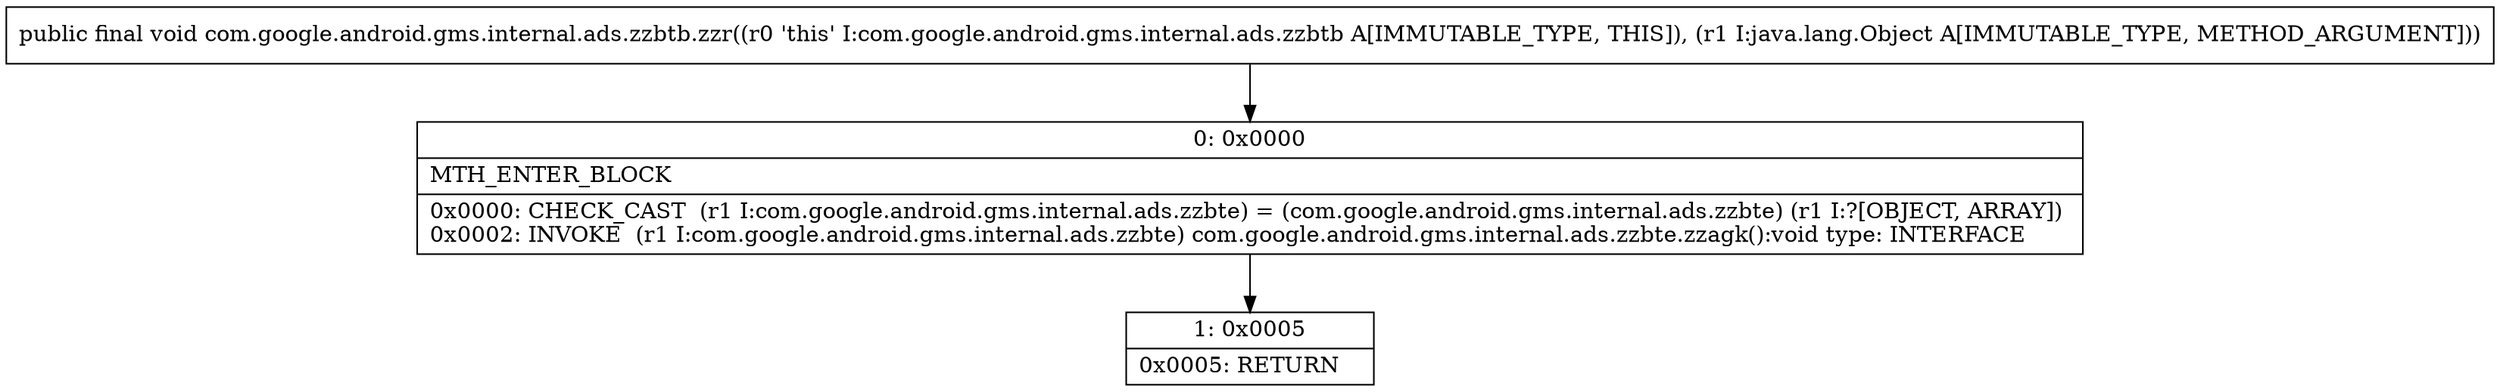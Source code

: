 digraph "CFG forcom.google.android.gms.internal.ads.zzbtb.zzr(Ljava\/lang\/Object;)V" {
Node_0 [shape=record,label="{0\:\ 0x0000|MTH_ENTER_BLOCK\l|0x0000: CHECK_CAST  (r1 I:com.google.android.gms.internal.ads.zzbte) = (com.google.android.gms.internal.ads.zzbte) (r1 I:?[OBJECT, ARRAY]) \l0x0002: INVOKE  (r1 I:com.google.android.gms.internal.ads.zzbte) com.google.android.gms.internal.ads.zzbte.zzagk():void type: INTERFACE \l}"];
Node_1 [shape=record,label="{1\:\ 0x0005|0x0005: RETURN   \l}"];
MethodNode[shape=record,label="{public final void com.google.android.gms.internal.ads.zzbtb.zzr((r0 'this' I:com.google.android.gms.internal.ads.zzbtb A[IMMUTABLE_TYPE, THIS]), (r1 I:java.lang.Object A[IMMUTABLE_TYPE, METHOD_ARGUMENT])) }"];
MethodNode -> Node_0;
Node_0 -> Node_1;
}

